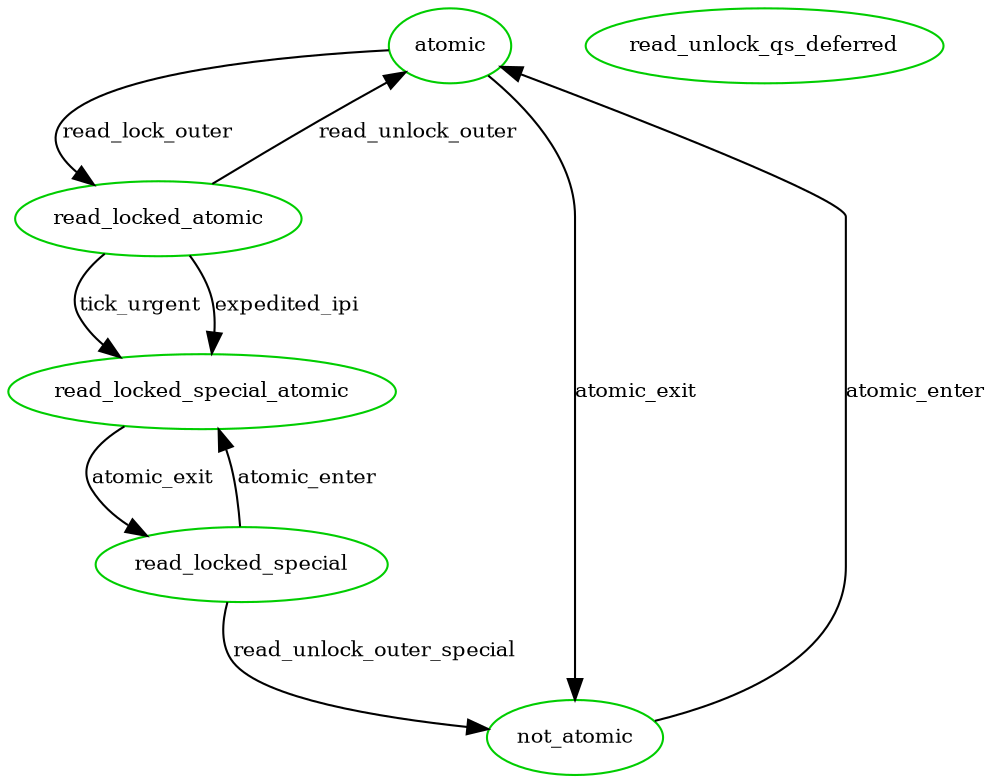 digraph state_automaton {
	center = true;
	// size = "700,800";
	nodesep = 0.5;
	// {node [shape = plaintext, style=invis, label=""] "__init_not_atomic"};
	node [shape = ellipse, fontsize=10, color = green3];
	edge [fontsize=10];

	// "__init_not_atomic" -> "not_atomic";

	/* Handling for pirq dis, read-lock, read-unlock, pirq en */
	"atomic" [label = "atomic"];
	"read_locked_atomic" [label = "read_locked_atomic"];
	"read_unlock_qs_deferred" [label = "read_unlock_qs_deferred"];

	"atomic" -> "read_locked_atomic" [ label = "read_lock_outer" ];
	"read_locked_atomic" -> "atomic" [ label = "read_unlock_outer" ];
	/* After transition to read_locked_special_atomic,
	 * everything remains same as defer_rlock_atomic_runlock.dot */
	"read_locked_atomic" -> "read_locked_special_atomic" [ label = "tick_urgent" ];
	"read_locked_atomic" -> "read_locked_special_atomic" [ label = "expedited_ipi" ];

        "read_locked_special" -> "read_locked_special_atomic" [ label = "atomic_enter" ];
        "read_locked_special_atomic" -> "read_locked_special" [ label = "atomic_exit" ];

	"read_locked_special" -> "not_atomic" [ label = "read_unlock_outer_special" ];
	"atomic" -> "not_atomic" [ label = "atomic_exit" ];
	"not_atomic" -> "atomic" [ label = "atomic_enter" ];

	// These are not needed as they're already modeled by defer_rlock_atomic_runlock.dot
	// "read_locked_special_atomic" -> "read_unlock_qs_deferred" [ label = "read_unlock_outer_special" ];
	// "read_unlock_qs_deferred" -> "not_atomic" [ label = "atomic_exit" ];
/*
	{ rank = min ;
		"__init_not_atomic";
		"not_atomic";
	}
*/
}
